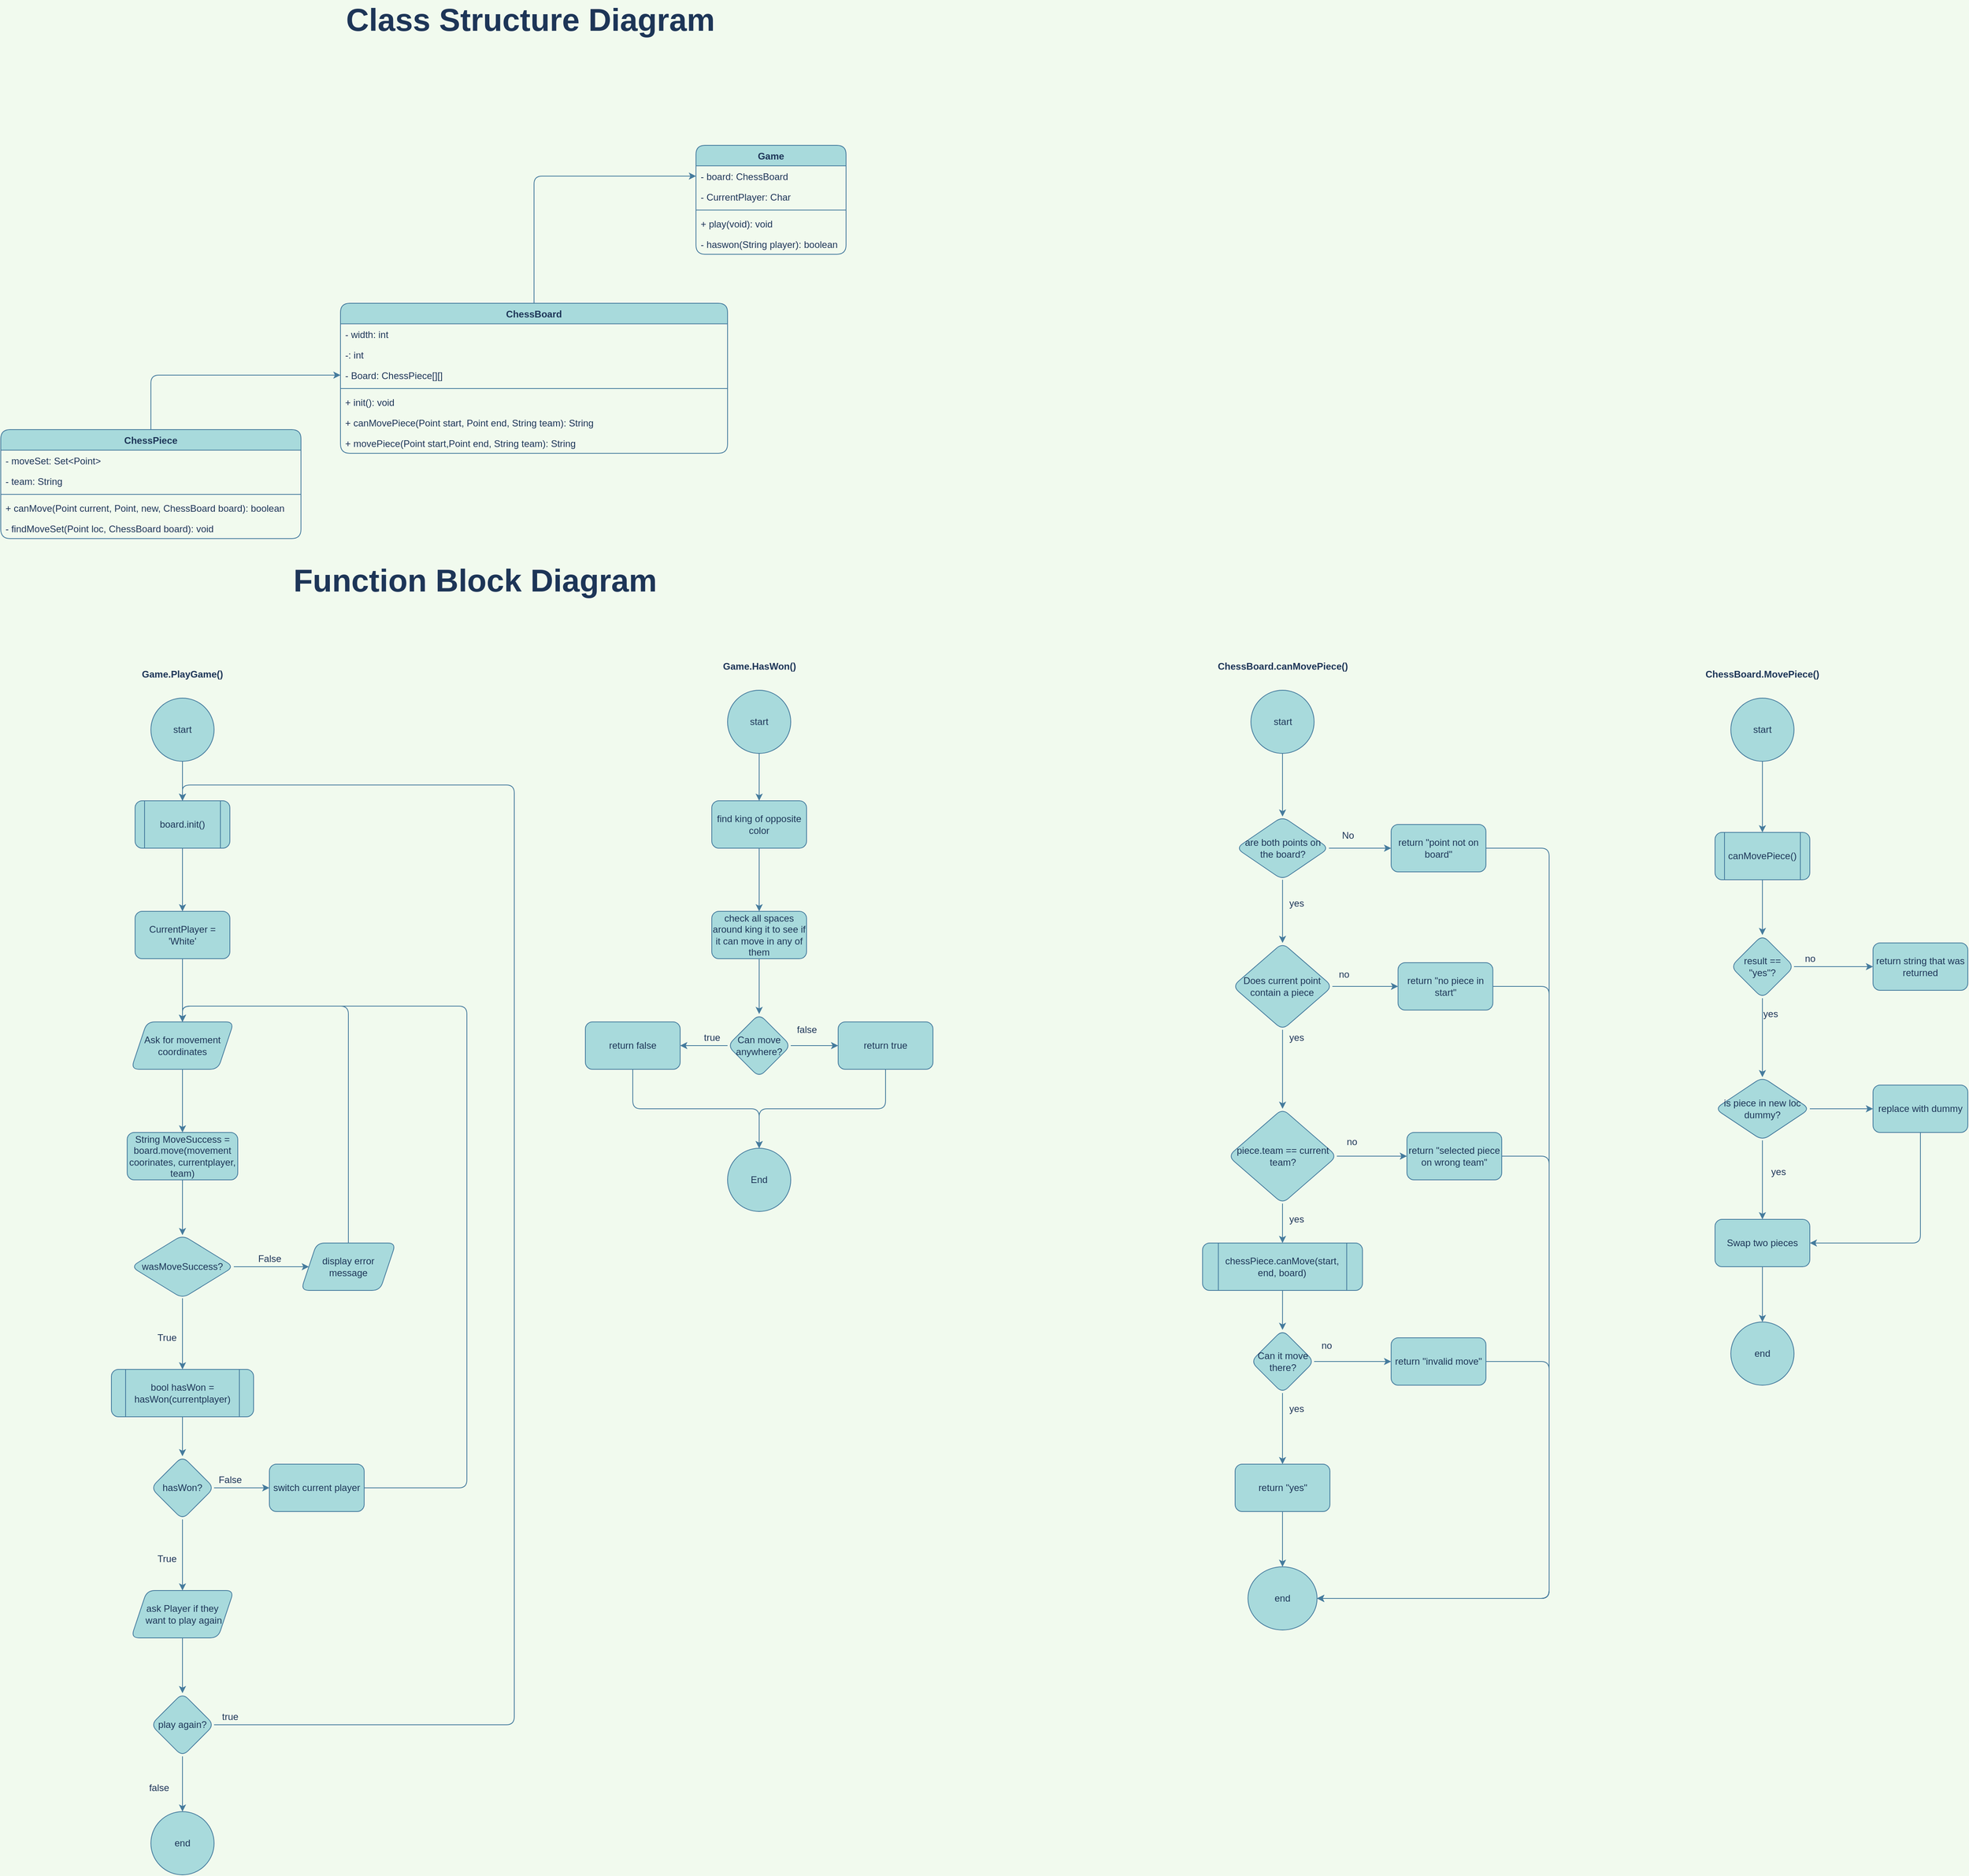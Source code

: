 <mxfile version="14.0.1" type="device"><diagram id="0yg-LDssdBnAqDYPHgwQ" name="Page-1"><mxGraphModel dx="2272" dy="1902" grid="1" gridSize="10" guides="1" tooltips="1" connect="1" arrows="1" fold="1" page="1" pageScale="1" pageWidth="850" pageHeight="1100" background="#F1FAEE" math="0" shadow="0"><root><mxCell id="0"/><mxCell id="1" parent="0"/><mxCell id="N5NyZU52pwDnCuKUWmXd-17" style="edgeStyle=orthogonalEdgeStyle;orthogonalLoop=1;jettySize=auto;html=1;exitX=0.5;exitY=0;exitDx=0;exitDy=0;entryX=0;entryY=0.5;entryDx=0;entryDy=0;strokeColor=#457B9D;fontColor=#1D3557;labelBackgroundColor=#F1FAEE;" parent="1" source="N5NyZU52pwDnCuKUWmXd-1" target="N5NyZU52pwDnCuKUWmXd-14" edge="1"><mxGeometry relative="1" as="geometry"/></mxCell><mxCell id="N5NyZU52pwDnCuKUWmXd-1" value="ChessBoard" style="swimlane;fontStyle=1;align=center;verticalAlign=top;childLayout=stackLayout;horizontal=1;startSize=26;horizontalStack=0;resizeParent=1;resizeParentMax=0;resizeLast=0;collapsible=1;marginBottom=0;fillColor=#A8DADC;strokeColor=#457B9D;fontColor=#1D3557;rounded=1;" parent="1" vertex="1"><mxGeometry x="200" y="80" width="490" height="190" as="geometry"><mxRectangle x="200" y="80" width="110" height="26" as="alternateBounds"/></mxGeometry></mxCell><mxCell id="N5NyZU52pwDnCuKUWmXd-95" value="- width: int" style="text;strokeColor=none;fillColor=none;align=left;verticalAlign=top;spacingLeft=4;spacingRight=4;overflow=hidden;rotatable=0;points=[[0,0.5],[1,0.5]];portConstraint=eastwest;fontColor=#1D3557;rounded=1;" parent="N5NyZU52pwDnCuKUWmXd-1" vertex="1"><mxGeometry y="26" width="490" height="26" as="geometry"/></mxCell><mxCell id="N5NyZU52pwDnCuKUWmXd-94" value="-: int" style="text;strokeColor=none;fillColor=none;align=left;verticalAlign=top;spacingLeft=4;spacingRight=4;overflow=hidden;rotatable=0;points=[[0,0.5],[1,0.5]];portConstraint=eastwest;fontColor=#1D3557;rounded=1;" parent="N5NyZU52pwDnCuKUWmXd-1" vertex="1"><mxGeometry y="52" width="490" height="26" as="geometry"/></mxCell><mxCell id="N5NyZU52pwDnCuKUWmXd-2" value="- Board: ChessPiece[][]" style="text;strokeColor=none;fillColor=none;align=left;verticalAlign=top;spacingLeft=4;spacingRight=4;overflow=hidden;rotatable=0;points=[[0,0.5],[1,0.5]];portConstraint=eastwest;fontColor=#1D3557;rounded=1;" parent="N5NyZU52pwDnCuKUWmXd-1" vertex="1"><mxGeometry y="78" width="490" height="26" as="geometry"/></mxCell><mxCell id="N5NyZU52pwDnCuKUWmXd-3" value="" style="line;strokeWidth=1;fillColor=none;align=left;verticalAlign=middle;spacingTop=-1;spacingLeft=3;spacingRight=3;rotatable=0;labelPosition=right;points=[];portConstraint=eastwest;strokeColor=#457B9D;fontColor=#1D3557;labelBackgroundColor=#F1FAEE;rounded=1;" parent="N5NyZU52pwDnCuKUWmXd-1" vertex="1"><mxGeometry y="104" width="490" height="8" as="geometry"/></mxCell><mxCell id="N5NyZU52pwDnCuKUWmXd-20" value="+ init(): void" style="text;strokeColor=none;fillColor=none;align=left;verticalAlign=top;spacingLeft=4;spacingRight=4;overflow=hidden;rotatable=0;points=[[0,0.5],[1,0.5]];portConstraint=eastwest;fontColor=#1D3557;rounded=1;" parent="N5NyZU52pwDnCuKUWmXd-1" vertex="1"><mxGeometry y="112" width="490" height="26" as="geometry"/></mxCell><mxCell id="Oz-8v5HCfCvrD8FFeEX--1" value="+ canMovePiece(Point start, Point end, String team): String" style="text;strokeColor=none;fillColor=none;align=left;verticalAlign=top;spacingLeft=4;spacingRight=4;overflow=hidden;rotatable=0;points=[[0,0.5],[1,0.5]];portConstraint=eastwest;fontColor=#1D3557;rounded=1;" parent="N5NyZU52pwDnCuKUWmXd-1" vertex="1"><mxGeometry y="138" width="490" height="26" as="geometry"/></mxCell><mxCell id="N5NyZU52pwDnCuKUWmXd-4" value="+ movePiece(Point start,Point end, String team): String" style="text;strokeColor=none;fillColor=none;align=left;verticalAlign=top;spacingLeft=4;spacingRight=4;overflow=hidden;rotatable=0;points=[[0,0.5],[1,0.5]];portConstraint=eastwest;fontColor=#1D3557;rounded=1;" parent="N5NyZU52pwDnCuKUWmXd-1" vertex="1"><mxGeometry y="164" width="490" height="26" as="geometry"/></mxCell><mxCell id="N5NyZU52pwDnCuKUWmXd-12" style="edgeStyle=orthogonalEdgeStyle;orthogonalLoop=1;jettySize=auto;html=1;exitX=0.5;exitY=0;exitDx=0;exitDy=0;entryX=0;entryY=0.5;entryDx=0;entryDy=0;strokeColor=#457B9D;fontColor=#1D3557;labelBackgroundColor=#F1FAEE;" parent="1" source="N5NyZU52pwDnCuKUWmXd-7" target="N5NyZU52pwDnCuKUWmXd-2" edge="1"><mxGeometry relative="1" as="geometry"/></mxCell><mxCell id="N5NyZU52pwDnCuKUWmXd-7" value="ChessPiece" style="swimlane;fontStyle=1;align=center;verticalAlign=top;childLayout=stackLayout;horizontal=1;startSize=26;horizontalStack=0;resizeParent=1;resizeParentMax=0;resizeLast=0;collapsible=1;marginBottom=0;fillColor=#A8DADC;strokeColor=#457B9D;fontColor=#1D3557;rounded=1;" parent="1" vertex="1"><mxGeometry x="-230" y="240" width="380" height="138" as="geometry"><mxRectangle x="-100" y="240" width="100" height="26" as="alternateBounds"/></mxGeometry></mxCell><mxCell id="N5NyZU52pwDnCuKUWmXd-98" value="- moveSet: Set&lt;Point&gt;" style="text;strokeColor=none;fillColor=none;align=left;verticalAlign=top;spacingLeft=4;spacingRight=4;overflow=hidden;rotatable=0;points=[[0,0.5],[1,0.5]];portConstraint=eastwest;fontColor=#1D3557;rounded=1;" parent="N5NyZU52pwDnCuKUWmXd-7" vertex="1"><mxGeometry y="26" width="380" height="26" as="geometry"/></mxCell><mxCell id="N5NyZU52pwDnCuKUWmXd-8" value="- team: String" style="text;strokeColor=none;fillColor=none;align=left;verticalAlign=top;spacingLeft=4;spacingRight=4;overflow=hidden;rotatable=0;points=[[0,0.5],[1,0.5]];portConstraint=eastwest;fontColor=#1D3557;rounded=1;" parent="N5NyZU52pwDnCuKUWmXd-7" vertex="1"><mxGeometry y="52" width="380" height="26" as="geometry"/></mxCell><mxCell id="N5NyZU52pwDnCuKUWmXd-9" value="" style="line;strokeWidth=1;fillColor=none;align=left;verticalAlign=middle;spacingTop=-1;spacingLeft=3;spacingRight=3;rotatable=0;labelPosition=right;points=[];portConstraint=eastwest;strokeColor=#457B9D;fontColor=#1D3557;labelBackgroundColor=#F1FAEE;rounded=1;" parent="N5NyZU52pwDnCuKUWmXd-7" vertex="1"><mxGeometry y="78" width="380" height="8" as="geometry"/></mxCell><mxCell id="Oz-8v5HCfCvrD8FFeEX--2" value="+ canMove(Point current, Point, new, ChessBoard board): boolean" style="text;strokeColor=none;fillColor=none;align=left;verticalAlign=top;spacingLeft=4;spacingRight=4;overflow=hidden;rotatable=0;points=[[0,0.5],[1,0.5]];portConstraint=eastwest;fontColor=#1D3557;rounded=1;" parent="N5NyZU52pwDnCuKUWmXd-7" vertex="1"><mxGeometry y="86" width="380" height="26" as="geometry"/></mxCell><mxCell id="N5NyZU52pwDnCuKUWmXd-99" value="- findMoveSet(Point loc, ChessBoard board): void" style="text;strokeColor=none;fillColor=none;align=left;verticalAlign=top;spacingLeft=4;spacingRight=4;overflow=hidden;rotatable=0;points=[[0,0.5],[1,0.5]];portConstraint=eastwest;fontColor=#1D3557;rounded=1;" parent="N5NyZU52pwDnCuKUWmXd-7" vertex="1"><mxGeometry y="112" width="380" height="26" as="geometry"/></mxCell><mxCell id="N5NyZU52pwDnCuKUWmXd-13" value="Game" style="swimlane;fontStyle=1;align=center;verticalAlign=top;childLayout=stackLayout;horizontal=1;startSize=26;horizontalStack=0;resizeParent=1;resizeParentMax=0;resizeLast=0;collapsible=1;marginBottom=0;fillColor=#A8DADC;strokeColor=#457B9D;fontColor=#1D3557;rounded=1;" parent="1" vertex="1"><mxGeometry x="650" y="-120" width="190" height="138" as="geometry"><mxRectangle x="650" y="-120" width="70" height="26" as="alternateBounds"/></mxGeometry></mxCell><mxCell id="N5NyZU52pwDnCuKUWmXd-14" value="- board: ChessBoard" style="text;strokeColor=none;fillColor=none;align=left;verticalAlign=top;spacingLeft=4;spacingRight=4;overflow=hidden;rotatable=0;points=[[0,0.5],[1,0.5]];portConstraint=eastwest;fontColor=#1D3557;rounded=1;" parent="N5NyZU52pwDnCuKUWmXd-13" vertex="1"><mxGeometry y="26" width="190" height="26" as="geometry"/></mxCell><mxCell id="N5NyZU52pwDnCuKUWmXd-18" value="- CurrentPlayer: Char" style="text;strokeColor=none;fillColor=none;align=left;verticalAlign=top;spacingLeft=4;spacingRight=4;overflow=hidden;rotatable=0;points=[[0,0.5],[1,0.5]];portConstraint=eastwest;fontColor=#1D3557;rounded=1;" parent="N5NyZU52pwDnCuKUWmXd-13" vertex="1"><mxGeometry y="52" width="190" height="26" as="geometry"/></mxCell><mxCell id="N5NyZU52pwDnCuKUWmXd-15" value="" style="line;strokeWidth=1;fillColor=none;align=left;verticalAlign=middle;spacingTop=-1;spacingLeft=3;spacingRight=3;rotatable=0;labelPosition=right;points=[];portConstraint=eastwest;strokeColor=#457B9D;fontColor=#1D3557;labelBackgroundColor=#F1FAEE;rounded=1;" parent="N5NyZU52pwDnCuKUWmXd-13" vertex="1"><mxGeometry y="78" width="190" height="8" as="geometry"/></mxCell><mxCell id="N5NyZU52pwDnCuKUWmXd-16" value="+ play(void): void" style="text;strokeColor=none;fillColor=none;align=left;verticalAlign=top;spacingLeft=4;spacingRight=4;overflow=hidden;rotatable=0;points=[[0,0.5],[1,0.5]];portConstraint=eastwest;fontColor=#1D3557;rounded=1;" parent="N5NyZU52pwDnCuKUWmXd-13" vertex="1"><mxGeometry y="86" width="190" height="26" as="geometry"/></mxCell><mxCell id="N5NyZU52pwDnCuKUWmXd-19" value="- haswon(String player): boolean " style="text;strokeColor=none;fillColor=none;align=left;verticalAlign=top;spacingLeft=4;spacingRight=4;overflow=hidden;rotatable=0;points=[[0,0.5],[1,0.5]];portConstraint=eastwest;fontColor=#1D3557;rounded=1;" parent="N5NyZU52pwDnCuKUWmXd-13" vertex="1"><mxGeometry y="112" width="190" height="26" as="geometry"/></mxCell><mxCell id="N5NyZU52pwDnCuKUWmXd-21" value="&lt;b&gt;&lt;font style=&quot;font-size: 40px&quot;&gt;Class Structure Diagram&lt;/font&gt;&lt;/b&gt;" style="text;html=1;align=center;verticalAlign=middle;resizable=0;points=[];autosize=1;fontColor=#1D3557;rounded=1;" parent="1" vertex="1"><mxGeometry x="200" y="-295" width="480" height="30" as="geometry"/></mxCell><mxCell id="N5NyZU52pwDnCuKUWmXd-22" value="&lt;font style=&quot;font-size: 40px&quot;&gt;&lt;b&gt;Function Block Diagram&lt;/b&gt;&lt;/font&gt;" style="text;html=1;align=center;verticalAlign=middle;resizable=0;points=[];autosize=1;fontColor=#1D3557;rounded=1;" parent="1" vertex="1"><mxGeometry x="130" y="415" width="480" height="30" as="geometry"/></mxCell><mxCell id="N5NyZU52pwDnCuKUWmXd-23" value="&lt;b&gt;Game.PlayGame()&lt;/b&gt;" style="text;html=1;strokeColor=none;fillColor=none;align=center;verticalAlign=middle;whiteSpace=wrap;fontColor=#1D3557;rounded=1;" parent="1" vertex="1"><mxGeometry x="-35" y="540" width="70" height="20" as="geometry"/></mxCell><mxCell id="N5NyZU52pwDnCuKUWmXd-27" value="" style="edgeStyle=orthogonalEdgeStyle;orthogonalLoop=1;jettySize=auto;html=1;strokeColor=#457B9D;fillColor=#A8DADC;fontColor=#1D3557;labelBackgroundColor=#F1FAEE;" parent="1" source="N5NyZU52pwDnCuKUWmXd-24" target="N5NyZU52pwDnCuKUWmXd-26" edge="1"><mxGeometry relative="1" as="geometry"/></mxCell><mxCell id="N5NyZU52pwDnCuKUWmXd-24" value="start" style="ellipse;whiteSpace=wrap;html=1;aspect=fixed;fillColor=#A8DADC;strokeColor=#457B9D;fontColor=#1D3557;rounded=1;" parent="1" vertex="1"><mxGeometry x="-40" y="580" width="80" height="80" as="geometry"/></mxCell><mxCell id="N5NyZU52pwDnCuKUWmXd-29" value="" style="edgeStyle=orthogonalEdgeStyle;orthogonalLoop=1;jettySize=auto;html=1;strokeColor=#457B9D;fillColor=#A8DADC;fontColor=#1D3557;labelBackgroundColor=#F1FAEE;" parent="1" source="N5NyZU52pwDnCuKUWmXd-26" target="N5NyZU52pwDnCuKUWmXd-28" edge="1"><mxGeometry relative="1" as="geometry"/></mxCell><mxCell id="N5NyZU52pwDnCuKUWmXd-26" value="board.init()" style="shape=process;whiteSpace=wrap;html=1;backgroundOutline=1;strokeColor=#457B9D;fillColor=#A8DADC;fontColor=#1D3557;rounded=1;" parent="1" vertex="1"><mxGeometry x="-60" y="710" width="120" height="60" as="geometry"/></mxCell><mxCell id="N5NyZU52pwDnCuKUWmXd-32" value="" style="edgeStyle=orthogonalEdgeStyle;orthogonalLoop=1;jettySize=auto;html=1;strokeColor=#457B9D;fillColor=#A8DADC;fontColor=#1D3557;labelBackgroundColor=#F1FAEE;" parent="1" source="N5NyZU52pwDnCuKUWmXd-28" target="N5NyZU52pwDnCuKUWmXd-31" edge="1"><mxGeometry relative="1" as="geometry"/></mxCell><mxCell id="N5NyZU52pwDnCuKUWmXd-28" value="CurrentPlayer = 'White'" style="whiteSpace=wrap;html=1;fontColor=#1D3557;strokeColor=#457B9D;fillColor=#A8DADC;rounded=1;" parent="1" vertex="1"><mxGeometry x="-60" y="850" width="120" height="60" as="geometry"/></mxCell><mxCell id="N5NyZU52pwDnCuKUWmXd-38" value="" style="edgeStyle=orthogonalEdgeStyle;orthogonalLoop=1;jettySize=auto;html=1;strokeColor=#457B9D;fillColor=#A8DADC;fontColor=#1D3557;labelBackgroundColor=#F1FAEE;" parent="1" source="N5NyZU52pwDnCuKUWmXd-31" target="N5NyZU52pwDnCuKUWmXd-37" edge="1"><mxGeometry relative="1" as="geometry"/></mxCell><mxCell id="N5NyZU52pwDnCuKUWmXd-31" value="Ask for movement coordinates" style="shape=parallelogram;perimeter=parallelogramPerimeter;whiteSpace=wrap;html=1;fixedSize=1;fontColor=#1D3557;strokeColor=#457B9D;fillColor=#A8DADC;rounded=1;" parent="1" vertex="1"><mxGeometry x="-65" y="990" width="130" height="60" as="geometry"/></mxCell><mxCell id="N5NyZU52pwDnCuKUWmXd-40" value="" style="edgeStyle=orthogonalEdgeStyle;orthogonalLoop=1;jettySize=auto;html=1;strokeColor=#457B9D;fillColor=#A8DADC;fontColor=#1D3557;labelBackgroundColor=#F1FAEE;" parent="1" source="N5NyZU52pwDnCuKUWmXd-37" target="N5NyZU52pwDnCuKUWmXd-39" edge="1"><mxGeometry relative="1" as="geometry"/></mxCell><mxCell id="N5NyZU52pwDnCuKUWmXd-37" value="String MoveSuccess = board.move(movement coorinates, currentplayer, team)" style="whiteSpace=wrap;html=1;fontColor=#1D3557;strokeColor=#457B9D;fillColor=#A8DADC;rounded=1;" parent="1" vertex="1"><mxGeometry x="-70" y="1130" width="140" height="60" as="geometry"/></mxCell><mxCell id="N5NyZU52pwDnCuKUWmXd-48" value="" style="edgeStyle=orthogonalEdgeStyle;orthogonalLoop=1;jettySize=auto;html=1;strokeColor=#457B9D;fillColor=#A8DADC;fontColor=#1D3557;labelBackgroundColor=#F1FAEE;" parent="1" source="N5NyZU52pwDnCuKUWmXd-39" target="N5NyZU52pwDnCuKUWmXd-47" edge="1"><mxGeometry relative="1" as="geometry"/></mxCell><mxCell id="N5NyZU52pwDnCuKUWmXd-55" value="" style="edgeStyle=orthogonalEdgeStyle;orthogonalLoop=1;jettySize=auto;html=1;strokeColor=#457B9D;fillColor=#A8DADC;fontColor=#1D3557;labelBackgroundColor=#F1FAEE;" parent="1" source="N5NyZU52pwDnCuKUWmXd-39" target="N5NyZU52pwDnCuKUWmXd-54" edge="1"><mxGeometry relative="1" as="geometry"/></mxCell><mxCell id="N5NyZU52pwDnCuKUWmXd-39" value="wasMoveSuccess?" style="rhombus;whiteSpace=wrap;html=1;fontColor=#1D3557;strokeColor=#457B9D;fillColor=#A8DADC;rounded=1;" parent="1" vertex="1"><mxGeometry x="-65" y="1260" width="130" height="80" as="geometry"/></mxCell><mxCell id="N5NyZU52pwDnCuKUWmXd-44" value="True" style="text;html=1;align=center;verticalAlign=middle;resizable=0;points=[];autosize=1;fontColor=#1D3557;rounded=1;" parent="1" vertex="1"><mxGeometry x="-40" y="1380" width="40" height="20" as="geometry"/></mxCell><mxCell id="N5NyZU52pwDnCuKUWmXd-50" value="" style="edgeStyle=orthogonalEdgeStyle;orthogonalLoop=1;jettySize=auto;html=1;strokeColor=#457B9D;fillColor=#A8DADC;fontColor=#1D3557;labelBackgroundColor=#F1FAEE;" parent="1" source="N5NyZU52pwDnCuKUWmXd-47" target="N5NyZU52pwDnCuKUWmXd-49" edge="1"><mxGeometry relative="1" as="geometry"/></mxCell><mxCell id="N5NyZU52pwDnCuKUWmXd-47" value="bool hasWon = hasWon(currentplayer)" style="shape=process;whiteSpace=wrap;html=1;backgroundOutline=1;fontColor=#1D3557;strokeColor=#457B9D;fillColor=#A8DADC;rounded=1;" parent="1" vertex="1"><mxGeometry x="-90" y="1430" width="180" height="60" as="geometry"/></mxCell><mxCell id="N5NyZU52pwDnCuKUWmXd-59" value="" style="edgeStyle=orthogonalEdgeStyle;orthogonalLoop=1;jettySize=auto;html=1;strokeColor=#457B9D;fillColor=#A8DADC;fontColor=#1D3557;labelBackgroundColor=#F1FAEE;" parent="1" source="N5NyZU52pwDnCuKUWmXd-49" target="N5NyZU52pwDnCuKUWmXd-58" edge="1"><mxGeometry relative="1" as="geometry"/></mxCell><mxCell id="N5NyZU52pwDnCuKUWmXd-66" value="" style="edgeStyle=orthogonalEdgeStyle;orthogonalLoop=1;jettySize=auto;html=1;strokeColor=#457B9D;fillColor=#A8DADC;fontColor=#1D3557;labelBackgroundColor=#F1FAEE;" parent="1" source="N5NyZU52pwDnCuKUWmXd-49" target="N5NyZU52pwDnCuKUWmXd-65" edge="1"><mxGeometry relative="1" as="geometry"/></mxCell><mxCell id="N5NyZU52pwDnCuKUWmXd-49" value="hasWon?" style="rhombus;whiteSpace=wrap;html=1;fontColor=#1D3557;strokeColor=#457B9D;fillColor=#A8DADC;rounded=1;" parent="1" vertex="1"><mxGeometry x="-40" y="1540" width="80" height="80" as="geometry"/></mxCell><mxCell id="N5NyZU52pwDnCuKUWmXd-53" value="False" style="text;html=1;align=center;verticalAlign=middle;resizable=0;points=[];autosize=1;fontColor=#1D3557;rounded=1;" parent="1" vertex="1"><mxGeometry x="90" y="1280" width="40" height="20" as="geometry"/></mxCell><mxCell id="N5NyZU52pwDnCuKUWmXd-57" style="edgeStyle=orthogonalEdgeStyle;orthogonalLoop=1;jettySize=auto;html=1;exitX=0.5;exitY=0;exitDx=0;exitDy=0;entryX=0.5;entryY=0;entryDx=0;entryDy=0;strokeColor=#457B9D;fillColor=#A8DADC;fontColor=#1D3557;labelBackgroundColor=#F1FAEE;" parent="1" source="N5NyZU52pwDnCuKUWmXd-54" target="N5NyZU52pwDnCuKUWmXd-31" edge="1"><mxGeometry relative="1" as="geometry"/></mxCell><mxCell id="N5NyZU52pwDnCuKUWmXd-54" value="display error message" style="shape=parallelogram;perimeter=parallelogramPerimeter;whiteSpace=wrap;html=1;fixedSize=1;fontColor=#1D3557;strokeColor=#457B9D;fillColor=#A8DADC;rounded=1;" parent="1" vertex="1"><mxGeometry x="150" y="1270" width="120" height="60" as="geometry"/></mxCell><mxCell id="N5NyZU52pwDnCuKUWmXd-61" style="edgeStyle=orthogonalEdgeStyle;orthogonalLoop=1;jettySize=auto;html=1;exitX=1;exitY=0.5;exitDx=0;exitDy=0;entryX=0.5;entryY=0;entryDx=0;entryDy=0;strokeColor=#457B9D;fillColor=#A8DADC;fontColor=#1D3557;labelBackgroundColor=#F1FAEE;" parent="1" source="N5NyZU52pwDnCuKUWmXd-58" target="N5NyZU52pwDnCuKUWmXd-31" edge="1"><mxGeometry relative="1" as="geometry"><Array as="points"><mxPoint x="360" y="1580"/><mxPoint x="360" y="970"/><mxPoint y="970"/></Array></mxGeometry></mxCell><mxCell id="N5NyZU52pwDnCuKUWmXd-58" value="switch current player" style="whiteSpace=wrap;html=1;fontColor=#1D3557;strokeColor=#457B9D;fillColor=#A8DADC;rounded=1;" parent="1" vertex="1"><mxGeometry x="110" y="1550" width="120" height="60" as="geometry"/></mxCell><mxCell id="N5NyZU52pwDnCuKUWmXd-60" value="False" style="text;html=1;align=center;verticalAlign=middle;resizable=0;points=[];autosize=1;fontColor=#1D3557;rounded=1;" parent="1" vertex="1"><mxGeometry x="40" y="1560" width="40" height="20" as="geometry"/></mxCell><mxCell id="N5NyZU52pwDnCuKUWmXd-64" value="True" style="text;html=1;align=center;verticalAlign=middle;resizable=0;points=[];autosize=1;fontColor=#1D3557;rounded=1;" parent="1" vertex="1"><mxGeometry x="-40" y="1660" width="40" height="20" as="geometry"/></mxCell><mxCell id="N5NyZU52pwDnCuKUWmXd-68" value="" style="edgeStyle=orthogonalEdgeStyle;orthogonalLoop=1;jettySize=auto;html=1;strokeColor=#457B9D;fillColor=#A8DADC;fontColor=#1D3557;labelBackgroundColor=#F1FAEE;" parent="1" source="N5NyZU52pwDnCuKUWmXd-65" target="N5NyZU52pwDnCuKUWmXd-67" edge="1"><mxGeometry relative="1" as="geometry"/></mxCell><mxCell id="N5NyZU52pwDnCuKUWmXd-65" value="ask Player if they&lt;br&gt;&amp;nbsp;want to play again" style="shape=parallelogram;perimeter=parallelogramPerimeter;whiteSpace=wrap;html=1;fixedSize=1;fontColor=#1D3557;strokeColor=#457B9D;fillColor=#A8DADC;rounded=1;" parent="1" vertex="1"><mxGeometry x="-65" y="1710" width="130" height="60" as="geometry"/></mxCell><mxCell id="N5NyZU52pwDnCuKUWmXd-70" style="edgeStyle=orthogonalEdgeStyle;orthogonalLoop=1;jettySize=auto;html=1;entryX=0.5;entryY=0;entryDx=0;entryDy=0;strokeColor=#457B9D;fillColor=#A8DADC;fontColor=#1D3557;labelBackgroundColor=#F1FAEE;" parent="1" source="N5NyZU52pwDnCuKUWmXd-67" target="N5NyZU52pwDnCuKUWmXd-26" edge="1"><mxGeometry relative="1" as="geometry"><Array as="points"><mxPoint x="420" y="1880"/><mxPoint x="420" y="690"/><mxPoint y="690"/></Array></mxGeometry></mxCell><mxCell id="N5NyZU52pwDnCuKUWmXd-73" value="" style="edgeStyle=orthogonalEdgeStyle;orthogonalLoop=1;jettySize=auto;html=1;strokeColor=#457B9D;fillColor=#A8DADC;fontColor=#1D3557;labelBackgroundColor=#F1FAEE;" parent="1" source="N5NyZU52pwDnCuKUWmXd-67" target="N5NyZU52pwDnCuKUWmXd-72" edge="1"><mxGeometry relative="1" as="geometry"/></mxCell><mxCell id="N5NyZU52pwDnCuKUWmXd-67" value="play again?" style="rhombus;whiteSpace=wrap;html=1;fontColor=#1D3557;strokeColor=#457B9D;fillColor=#A8DADC;rounded=1;" parent="1" vertex="1"><mxGeometry x="-40" y="1840" width="80" height="80" as="geometry"/></mxCell><mxCell id="N5NyZU52pwDnCuKUWmXd-71" value="true" style="text;html=1;align=center;verticalAlign=middle;resizable=0;points=[];autosize=1;fontColor=#1D3557;rounded=1;" parent="1" vertex="1"><mxGeometry x="40" y="1860" width="40" height="20" as="geometry"/></mxCell><mxCell id="N5NyZU52pwDnCuKUWmXd-72" value="end" style="ellipse;whiteSpace=wrap;html=1;aspect=fixed;strokeColor=#457B9D;fillColor=#A8DADC;fontColor=#1D3557;rounded=1;" parent="1" vertex="1"><mxGeometry x="-40" y="1990" width="80" height="80" as="geometry"/></mxCell><mxCell id="N5NyZU52pwDnCuKUWmXd-74" value="false" style="text;html=1;align=center;verticalAlign=middle;resizable=0;points=[];autosize=1;fontColor=#1D3557;rounded=1;" parent="1" vertex="1"><mxGeometry x="-50" y="1950" width="40" height="20" as="geometry"/></mxCell><mxCell id="N5NyZU52pwDnCuKUWmXd-75" value="&lt;b&gt;Game.HasWon()&lt;br&gt;&lt;/b&gt;" style="text;html=1;strokeColor=none;fillColor=none;align=center;verticalAlign=middle;whiteSpace=wrap;fontColor=#1D3557;rounded=1;" parent="1" vertex="1"><mxGeometry x="687.5" y="530" width="85" height="20" as="geometry"/></mxCell><mxCell id="N5NyZU52pwDnCuKUWmXd-78" value="" style="edgeStyle=orthogonalEdgeStyle;orthogonalLoop=1;jettySize=auto;html=1;strokeColor=#457B9D;fillColor=#A8DADC;fontColor=#1D3557;labelBackgroundColor=#F1FAEE;" parent="1" source="N5NyZU52pwDnCuKUWmXd-76" target="N5NyZU52pwDnCuKUWmXd-77" edge="1"><mxGeometry relative="1" as="geometry"/></mxCell><mxCell id="N5NyZU52pwDnCuKUWmXd-76" value="start" style="ellipse;whiteSpace=wrap;html=1;aspect=fixed;fillColor=#A8DADC;strokeColor=#457B9D;fontColor=#1D3557;rounded=1;" parent="1" vertex="1"><mxGeometry x="690" y="570" width="80" height="80" as="geometry"/></mxCell><mxCell id="N5NyZU52pwDnCuKUWmXd-80" value="" style="edgeStyle=orthogonalEdgeStyle;orthogonalLoop=1;jettySize=auto;html=1;strokeColor=#457B9D;fillColor=#A8DADC;fontColor=#1D3557;labelBackgroundColor=#F1FAEE;" parent="1" source="N5NyZU52pwDnCuKUWmXd-77" target="N5NyZU52pwDnCuKUWmXd-79" edge="1"><mxGeometry relative="1" as="geometry"/></mxCell><mxCell id="N5NyZU52pwDnCuKUWmXd-77" value="find king of opposite color" style="whiteSpace=wrap;html=1;fontColor=#1D3557;strokeColor=#457B9D;fillColor=#A8DADC;rounded=1;" parent="1" vertex="1"><mxGeometry x="670" y="710" width="120" height="60" as="geometry"/></mxCell><mxCell id="N5NyZU52pwDnCuKUWmXd-84" value="" style="edgeStyle=orthogonalEdgeStyle;orthogonalLoop=1;jettySize=auto;html=1;strokeColor=#457B9D;fillColor=#A8DADC;fontColor=#1D3557;labelBackgroundColor=#F1FAEE;" parent="1" source="N5NyZU52pwDnCuKUWmXd-79" target="N5NyZU52pwDnCuKUWmXd-83" edge="1"><mxGeometry relative="1" as="geometry"/></mxCell><mxCell id="N5NyZU52pwDnCuKUWmXd-79" value="check all spaces around king it to see if it can move in any of them" style="whiteSpace=wrap;html=1;fontColor=#1D3557;strokeColor=#457B9D;fillColor=#A8DADC;rounded=1;" parent="1" vertex="1"><mxGeometry x="670" y="850" width="120" height="60" as="geometry"/></mxCell><mxCell id="N5NyZU52pwDnCuKUWmXd-86" value="" style="edgeStyle=orthogonalEdgeStyle;orthogonalLoop=1;jettySize=auto;html=1;strokeColor=#457B9D;fillColor=#A8DADC;fontColor=#1D3557;labelBackgroundColor=#F1FAEE;" parent="1" source="N5NyZU52pwDnCuKUWmXd-83" target="N5NyZU52pwDnCuKUWmXd-85" edge="1"><mxGeometry relative="1" as="geometry"/></mxCell><mxCell id="N5NyZU52pwDnCuKUWmXd-88" value="" style="edgeStyle=orthogonalEdgeStyle;orthogonalLoop=1;jettySize=auto;html=1;strokeColor=#457B9D;fillColor=#A8DADC;fontColor=#1D3557;labelBackgroundColor=#F1FAEE;" parent="1" source="N5NyZU52pwDnCuKUWmXd-83" target="N5NyZU52pwDnCuKUWmXd-87" edge="1"><mxGeometry relative="1" as="geometry"/></mxCell><mxCell id="N5NyZU52pwDnCuKUWmXd-83" value="Can move anywhere?" style="rhombus;whiteSpace=wrap;html=1;fontColor=#1D3557;strokeColor=#457B9D;fillColor=#A8DADC;rounded=1;" parent="1" vertex="1"><mxGeometry x="690" y="980" width="80" height="80" as="geometry"/></mxCell><mxCell id="Oz-8v5HCfCvrD8FFeEX--8" style="edgeStyle=orthogonalEdgeStyle;curved=0;sketch=0;orthogonalLoop=1;jettySize=auto;html=1;entryX=0.5;entryY=0;entryDx=0;entryDy=0;strokeColor=#457B9D;fillColor=#A8DADC;fontColor=#1D3557;labelBackgroundColor=#F1FAEE;" parent="1" source="N5NyZU52pwDnCuKUWmXd-85" target="Oz-8v5HCfCvrD8FFeEX--7" edge="1"><mxGeometry relative="1" as="geometry"><Array as="points"><mxPoint x="570" y="1100"/><mxPoint x="730" y="1100"/></Array></mxGeometry></mxCell><mxCell id="N5NyZU52pwDnCuKUWmXd-85" value="return false" style="whiteSpace=wrap;html=1;fontColor=#1D3557;strokeColor=#457B9D;fillColor=#A8DADC;rounded=1;" parent="1" vertex="1"><mxGeometry x="510" y="990" width="120" height="60" as="geometry"/></mxCell><mxCell id="Oz-8v5HCfCvrD8FFeEX--9" style="edgeStyle=orthogonalEdgeStyle;curved=0;sketch=0;orthogonalLoop=1;jettySize=auto;html=1;entryX=0.5;entryY=0;entryDx=0;entryDy=0;strokeColor=#457B9D;fillColor=#A8DADC;fontColor=#1D3557;labelBackgroundColor=#F1FAEE;" parent="1" source="N5NyZU52pwDnCuKUWmXd-87" target="Oz-8v5HCfCvrD8FFeEX--7" edge="1"><mxGeometry relative="1" as="geometry"><Array as="points"><mxPoint x="890" y="1100"/><mxPoint x="730" y="1100"/></Array></mxGeometry></mxCell><mxCell id="N5NyZU52pwDnCuKUWmXd-87" value="return true" style="whiteSpace=wrap;html=1;fontColor=#1D3557;strokeColor=#457B9D;fillColor=#A8DADC;rounded=1;" parent="1" vertex="1"><mxGeometry x="830" y="990" width="120" height="60" as="geometry"/></mxCell><mxCell id="N5NyZU52pwDnCuKUWmXd-89" value="true" style="text;html=1;align=center;verticalAlign=middle;resizable=0;points=[];autosize=1;fontColor=#1D3557;rounded=1;" parent="1" vertex="1"><mxGeometry x="650" y="1000" width="40" height="20" as="geometry"/></mxCell><mxCell id="N5NyZU52pwDnCuKUWmXd-90" value="false" style="text;html=1;align=center;verticalAlign=middle;resizable=0;points=[];autosize=1;fontColor=#1D3557;rounded=1;" parent="1" vertex="1"><mxGeometry x="770" y="990" width="40" height="20" as="geometry"/></mxCell><mxCell id="N5NyZU52pwDnCuKUWmXd-91" value="&lt;b&gt;ChessBoard.canMovePiece()&lt;br&gt;&lt;/b&gt;" style="text;html=1;strokeColor=none;fillColor=none;align=center;verticalAlign=middle;whiteSpace=wrap;fontColor=#1D3557;rounded=1;" parent="1" vertex="1"><mxGeometry x="1312.5" y="530" width="160" height="20" as="geometry"/></mxCell><mxCell id="N5NyZU52pwDnCuKUWmXd-101" value="" style="edgeStyle=orthogonalEdgeStyle;orthogonalLoop=1;jettySize=auto;html=1;strokeColor=#457B9D;fillColor=#A8DADC;fontColor=#1D3557;labelBackgroundColor=#F1FAEE;" parent="1" source="N5NyZU52pwDnCuKUWmXd-92" target="N5NyZU52pwDnCuKUWmXd-100" edge="1"><mxGeometry relative="1" as="geometry"/></mxCell><mxCell id="N5NyZU52pwDnCuKUWmXd-92" value="start" style="ellipse;whiteSpace=wrap;html=1;aspect=fixed;fillColor=#A8DADC;strokeColor=#457B9D;fontColor=#1D3557;rounded=1;" parent="1" vertex="1"><mxGeometry x="1352.5" y="570" width="80" height="80" as="geometry"/></mxCell><mxCell id="N5NyZU52pwDnCuKUWmXd-111" value="" style="edgeStyle=orthogonalEdgeStyle;orthogonalLoop=1;jettySize=auto;html=1;strokeColor=#457B9D;fillColor=#A8DADC;fontColor=#1D3557;labelBackgroundColor=#F1FAEE;" parent="1" source="N5NyZU52pwDnCuKUWmXd-100" target="N5NyZU52pwDnCuKUWmXd-110" edge="1"><mxGeometry relative="1" as="geometry"/></mxCell><mxCell id="NnKz8ceatMK8rMvnJaWn-37" value="" style="edgeStyle=orthogonalEdgeStyle;curved=0;rounded=1;sketch=0;orthogonalLoop=1;jettySize=auto;html=1;strokeColor=#457B9D;fillColor=#A8DADC;fontColor=#1D3557;" edge="1" parent="1" source="N5NyZU52pwDnCuKUWmXd-100" target="NnKz8ceatMK8rMvnJaWn-36"><mxGeometry relative="1" as="geometry"/></mxCell><mxCell id="N5NyZU52pwDnCuKUWmXd-100" value="are both points on the board?" style="rhombus;whiteSpace=wrap;html=1;fontColor=#1D3557;strokeColor=#457B9D;fillColor=#A8DADC;rounded=1;" parent="1" vertex="1"><mxGeometry x="1333.75" y="730" width="117.5" height="80" as="geometry"/></mxCell><mxCell id="N5NyZU52pwDnCuKUWmXd-106" value="No" style="text;html=1;align=center;verticalAlign=middle;resizable=0;points=[];autosize=1;fontColor=#1D3557;rounded=1;" parent="1" vertex="1"><mxGeometry x="1460" y="744" width="30" height="20" as="geometry"/></mxCell><mxCell id="NnKz8ceatMK8rMvnJaWn-26" value="" style="edgeStyle=orthogonalEdgeStyle;curved=0;rounded=1;sketch=0;orthogonalLoop=1;jettySize=auto;html=1;strokeColor=#457B9D;fillColor=#A8DADC;fontColor=#1D3557;" edge="1" parent="1" source="N5NyZU52pwDnCuKUWmXd-110" target="NnKz8ceatMK8rMvnJaWn-25"><mxGeometry relative="1" as="geometry"/></mxCell><mxCell id="NnKz8ceatMK8rMvnJaWn-39" value="" style="edgeStyle=orthogonalEdgeStyle;curved=0;rounded=1;sketch=0;orthogonalLoop=1;jettySize=auto;html=1;strokeColor=#457B9D;fillColor=#A8DADC;fontColor=#1D3557;" edge="1" parent="1" source="N5NyZU52pwDnCuKUWmXd-110" target="NnKz8ceatMK8rMvnJaWn-38"><mxGeometry relative="1" as="geometry"/></mxCell><mxCell id="N5NyZU52pwDnCuKUWmXd-110" value="Does current point contain a piece" style="rhombus;whiteSpace=wrap;html=1;fontColor=#1D3557;strokeColor=#457B9D;fillColor=#A8DADC;rounded=1;" parent="1" vertex="1"><mxGeometry x="1329.38" y="890" width="126.25" height="110" as="geometry"/></mxCell><mxCell id="Oz-8v5HCfCvrD8FFeEX--7" value="End" style="ellipse;whiteSpace=wrap;html=1;aspect=fixed;sketch=0;strokeColor=#457B9D;fillColor=#A8DADC;fontColor=#1D3557;rounded=1;" parent="1" vertex="1"><mxGeometry x="690" y="1150" width="80" height="80" as="geometry"/></mxCell><mxCell id="NnKz8ceatMK8rMvnJaWn-11" value="no" style="text;html=1;align=center;verticalAlign=middle;resizable=0;points=[];autosize=1;fontColor=#1D3557;rounded=1;" vertex="1" parent="1"><mxGeometry x="1455" y="920" width="30" height="20" as="geometry"/></mxCell><mxCell id="NnKz8ceatMK8rMvnJaWn-12" value="yes" style="text;html=1;align=center;verticalAlign=middle;resizable=0;points=[];autosize=1;fontColor=#1D3557;rounded=1;" vertex="1" parent="1"><mxGeometry x="1395" y="830" width="30" height="20" as="geometry"/></mxCell><mxCell id="NnKz8ceatMK8rMvnJaWn-13" value="yes" style="text;html=1;align=center;verticalAlign=middle;resizable=0;points=[];autosize=1;fontColor=#1D3557;rounded=1;" vertex="1" parent="1"><mxGeometry x="1395" y="1000" width="30" height="20" as="geometry"/></mxCell><mxCell id="NnKz8ceatMK8rMvnJaWn-24" value="" style="edgeStyle=orthogonalEdgeStyle;curved=0;rounded=1;sketch=0;orthogonalLoop=1;jettySize=auto;html=1;strokeColor=#457B9D;fillColor=#A8DADC;fontColor=#1D3557;" edge="1" parent="1" source="NnKz8ceatMK8rMvnJaWn-19" target="NnKz8ceatMK8rMvnJaWn-23"><mxGeometry relative="1" as="geometry"/></mxCell><mxCell id="NnKz8ceatMK8rMvnJaWn-19" value="chessPiece.canMove(start, end, board)" style="shape=process;whiteSpace=wrap;html=1;backgroundOutline=1;sketch=0;strokeColor=#457B9D;fillColor=#A8DADC;fontColor=#1D3557;rounded=1;" vertex="1" parent="1"><mxGeometry x="1291.27" y="1270" width="202.49" height="60" as="geometry"/></mxCell><mxCell id="NnKz8ceatMK8rMvnJaWn-32" value="" style="edgeStyle=orthogonalEdgeStyle;curved=0;rounded=1;sketch=0;orthogonalLoop=1;jettySize=auto;html=1;strokeColor=#457B9D;fillColor=#A8DADC;fontColor=#1D3557;" edge="1" parent="1" source="NnKz8ceatMK8rMvnJaWn-23" target="NnKz8ceatMK8rMvnJaWn-31"><mxGeometry relative="1" as="geometry"/></mxCell><mxCell id="NnKz8ceatMK8rMvnJaWn-44" value="" style="edgeStyle=orthogonalEdgeStyle;curved=0;rounded=1;sketch=0;orthogonalLoop=1;jettySize=auto;html=1;strokeColor=#457B9D;fillColor=#A8DADC;fontColor=#1D3557;" edge="1" parent="1" source="NnKz8ceatMK8rMvnJaWn-23" target="NnKz8ceatMK8rMvnJaWn-43"><mxGeometry relative="1" as="geometry"/></mxCell><mxCell id="NnKz8ceatMK8rMvnJaWn-23" value="Can it move there?" style="rhombus;whiteSpace=wrap;html=1;rounded=1;fontColor=#1D3557;strokeColor=#457B9D;fillColor=#A8DADC;sketch=0;" vertex="1" parent="1"><mxGeometry x="1352.51" y="1380" width="80" height="80" as="geometry"/></mxCell><mxCell id="NnKz8ceatMK8rMvnJaWn-28" value="" style="edgeStyle=orthogonalEdgeStyle;curved=0;rounded=1;sketch=0;orthogonalLoop=1;jettySize=auto;html=1;strokeColor=#457B9D;fillColor=#A8DADC;fontColor=#1D3557;" edge="1" parent="1" source="NnKz8ceatMK8rMvnJaWn-25" target="NnKz8ceatMK8rMvnJaWn-19"><mxGeometry relative="1" as="geometry"/></mxCell><mxCell id="NnKz8ceatMK8rMvnJaWn-41" value="" style="edgeStyle=orthogonalEdgeStyle;curved=0;rounded=1;sketch=0;orthogonalLoop=1;jettySize=auto;html=1;strokeColor=#457B9D;fillColor=#A8DADC;fontColor=#1D3557;" edge="1" parent="1" source="NnKz8ceatMK8rMvnJaWn-25" target="NnKz8ceatMK8rMvnJaWn-40"><mxGeometry relative="1" as="geometry"/></mxCell><mxCell id="NnKz8ceatMK8rMvnJaWn-25" value="piece.team == current team?" style="rhombus;whiteSpace=wrap;html=1;rounded=1;fontColor=#1D3557;strokeColor=#457B9D;fillColor=#A8DADC;" vertex="1" parent="1"><mxGeometry x="1323.76" y="1100" width="137.5" height="120" as="geometry"/></mxCell><mxCell id="NnKz8ceatMK8rMvnJaWn-29" value="no" style="text;html=1;align=center;verticalAlign=middle;resizable=0;points=[];autosize=1;fontColor=#1D3557;" vertex="1" parent="1"><mxGeometry x="1465" y="1132" width="30" height="20" as="geometry"/></mxCell><mxCell id="NnKz8ceatMK8rMvnJaWn-30" value="yes" style="text;html=1;align=center;verticalAlign=middle;resizable=0;points=[];autosize=1;fontColor=#1D3557;" vertex="1" parent="1"><mxGeometry x="1395" y="1230" width="30" height="20" as="geometry"/></mxCell><mxCell id="NnKz8ceatMK8rMvnJaWn-69" value="" style="edgeStyle=orthogonalEdgeStyle;curved=0;rounded=1;sketch=0;orthogonalLoop=1;jettySize=auto;html=1;strokeColor=#457B9D;fillColor=#A8DADC;fontColor=#1D3557;" edge="1" parent="1" source="NnKz8ceatMK8rMvnJaWn-31" target="NnKz8ceatMK8rMvnJaWn-68"><mxGeometry relative="1" as="geometry"/></mxCell><mxCell id="NnKz8ceatMK8rMvnJaWn-31" value="return &quot;yes&quot;" style="whiteSpace=wrap;html=1;rounded=1;fontColor=#1D3557;strokeColor=#457B9D;fillColor=#A8DADC;sketch=0;" vertex="1" parent="1"><mxGeometry x="1332.51" y="1550" width="120" height="60" as="geometry"/></mxCell><mxCell id="NnKz8ceatMK8rMvnJaWn-33" value="yes" style="text;html=1;align=center;verticalAlign=middle;resizable=0;points=[];autosize=1;fontColor=#1D3557;" vertex="1" parent="1"><mxGeometry x="1395" y="1470" width="30" height="20" as="geometry"/></mxCell><mxCell id="NnKz8ceatMK8rMvnJaWn-35" value="no" style="text;html=1;align=center;verticalAlign=middle;resizable=0;points=[];autosize=1;fontColor=#1D3557;" vertex="1" parent="1"><mxGeometry x="1432.5" y="1390" width="30" height="20" as="geometry"/></mxCell><mxCell id="NnKz8ceatMK8rMvnJaWn-70" style="edgeStyle=orthogonalEdgeStyle;curved=0;rounded=1;sketch=0;orthogonalLoop=1;jettySize=auto;html=1;entryX=1;entryY=0.5;entryDx=0;entryDy=0;strokeColor=#457B9D;fillColor=#A8DADC;fontColor=#1D3557;" edge="1" parent="1" source="NnKz8ceatMK8rMvnJaWn-36" target="NnKz8ceatMK8rMvnJaWn-68"><mxGeometry relative="1" as="geometry"><Array as="points"><mxPoint x="1730" y="770"/><mxPoint x="1730" y="1720"/></Array></mxGeometry></mxCell><mxCell id="NnKz8ceatMK8rMvnJaWn-36" value="return &quot;point not on board&quot;" style="whiteSpace=wrap;html=1;rounded=1;fontColor=#1D3557;strokeColor=#457B9D;fillColor=#A8DADC;" vertex="1" parent="1"><mxGeometry x="1530" y="740" width="120" height="60" as="geometry"/></mxCell><mxCell id="NnKz8ceatMK8rMvnJaWn-73" style="edgeStyle=orthogonalEdgeStyle;curved=0;rounded=1;sketch=0;orthogonalLoop=1;jettySize=auto;html=1;exitX=1;exitY=0.5;exitDx=0;exitDy=0;entryX=1;entryY=0.5;entryDx=0;entryDy=0;strokeColor=#457B9D;fillColor=#A8DADC;fontColor=#1D3557;" edge="1" parent="1" source="NnKz8ceatMK8rMvnJaWn-38" target="NnKz8ceatMK8rMvnJaWn-68"><mxGeometry relative="1" as="geometry"><Array as="points"><mxPoint x="1730" y="945"/><mxPoint x="1730" y="1720"/></Array></mxGeometry></mxCell><mxCell id="NnKz8ceatMK8rMvnJaWn-38" value="return &quot;no piece in start&quot;" style="whiteSpace=wrap;html=1;rounded=1;fontColor=#1D3557;strokeColor=#457B9D;fillColor=#A8DADC;" vertex="1" parent="1"><mxGeometry x="1538.755" y="915" width="120" height="60" as="geometry"/></mxCell><mxCell id="NnKz8ceatMK8rMvnJaWn-72" style="edgeStyle=orthogonalEdgeStyle;curved=0;rounded=1;sketch=0;orthogonalLoop=1;jettySize=auto;html=1;exitX=1;exitY=0.5;exitDx=0;exitDy=0;entryX=1;entryY=0.5;entryDx=0;entryDy=0;strokeColor=#457B9D;fillColor=#A8DADC;fontColor=#1D3557;" edge="1" parent="1" source="NnKz8ceatMK8rMvnJaWn-40" target="NnKz8ceatMK8rMvnJaWn-68"><mxGeometry relative="1" as="geometry"><Array as="points"><mxPoint x="1730" y="1160"/><mxPoint x="1730" y="1720"/></Array></mxGeometry></mxCell><mxCell id="NnKz8ceatMK8rMvnJaWn-40" value="return &quot;selected piece on wrong team&quot;" style="whiteSpace=wrap;html=1;rounded=1;fontColor=#1D3557;strokeColor=#457B9D;fillColor=#A8DADC;" vertex="1" parent="1"><mxGeometry x="1550.01" y="1130" width="120" height="60" as="geometry"/></mxCell><mxCell id="NnKz8ceatMK8rMvnJaWn-75" style="edgeStyle=orthogonalEdgeStyle;curved=0;rounded=1;sketch=0;orthogonalLoop=1;jettySize=auto;html=1;exitX=1;exitY=0.5;exitDx=0;exitDy=0;entryX=1;entryY=0.5;entryDx=0;entryDy=0;strokeColor=#457B9D;fillColor=#A8DADC;fontColor=#1D3557;" edge="1" parent="1" source="NnKz8ceatMK8rMvnJaWn-43" target="NnKz8ceatMK8rMvnJaWn-68"><mxGeometry relative="1" as="geometry"><Array as="points"><mxPoint x="1730" y="1420"/><mxPoint x="1730" y="1720"/></Array></mxGeometry></mxCell><mxCell id="NnKz8ceatMK8rMvnJaWn-43" value="return &quot;invalid move&quot;" style="whiteSpace=wrap;html=1;rounded=1;fontColor=#1D3557;strokeColor=#457B9D;fillColor=#A8DADC;sketch=0;" vertex="1" parent="1"><mxGeometry x="1530" y="1390" width="120" height="60" as="geometry"/></mxCell><mxCell id="NnKz8ceatMK8rMvnJaWn-45" value="&lt;b&gt;ChessBoard.MovePiece()&lt;br&gt;&lt;/b&gt;" style="text;html=1;strokeColor=none;fillColor=none;align=center;verticalAlign=middle;whiteSpace=wrap;fontColor=#1D3557;rounded=1;" vertex="1" parent="1"><mxGeometry x="1920" y="540" width="160" height="20" as="geometry"/></mxCell><mxCell id="NnKz8ceatMK8rMvnJaWn-48" value="" style="edgeStyle=orthogonalEdgeStyle;curved=0;rounded=1;sketch=0;orthogonalLoop=1;jettySize=auto;html=1;strokeColor=#457B9D;fillColor=#A8DADC;fontColor=#1D3557;" edge="1" parent="1" source="NnKz8ceatMK8rMvnJaWn-46" target="NnKz8ceatMK8rMvnJaWn-47"><mxGeometry relative="1" as="geometry"/></mxCell><mxCell id="NnKz8ceatMK8rMvnJaWn-46" value="start" style="ellipse;whiteSpace=wrap;html=1;aspect=fixed;fillColor=#A8DADC;strokeColor=#457B9D;fontColor=#1D3557;rounded=1;" vertex="1" parent="1"><mxGeometry x="1960" y="580" width="80" height="80" as="geometry"/></mxCell><mxCell id="NnKz8ceatMK8rMvnJaWn-50" value="" style="edgeStyle=orthogonalEdgeStyle;curved=0;rounded=1;sketch=0;orthogonalLoop=1;jettySize=auto;html=1;strokeColor=#457B9D;fillColor=#A8DADC;fontColor=#1D3557;" edge="1" parent="1" source="NnKz8ceatMK8rMvnJaWn-47" target="NnKz8ceatMK8rMvnJaWn-49"><mxGeometry relative="1" as="geometry"/></mxCell><mxCell id="NnKz8ceatMK8rMvnJaWn-47" value="canMovePiece()" style="shape=process;whiteSpace=wrap;html=1;backgroundOutline=1;rounded=1;fontColor=#1D3557;strokeColor=#457B9D;fillColor=#A8DADC;" vertex="1" parent="1"><mxGeometry x="1940" y="750" width="120" height="60" as="geometry"/></mxCell><mxCell id="NnKz8ceatMK8rMvnJaWn-52" value="" style="edgeStyle=orthogonalEdgeStyle;curved=0;rounded=1;sketch=0;orthogonalLoop=1;jettySize=auto;html=1;strokeColor=#457B9D;fillColor=#A8DADC;fontColor=#1D3557;" edge="1" parent="1" source="NnKz8ceatMK8rMvnJaWn-49" target="NnKz8ceatMK8rMvnJaWn-51"><mxGeometry relative="1" as="geometry"/></mxCell><mxCell id="NnKz8ceatMK8rMvnJaWn-57" value="" style="edgeStyle=orthogonalEdgeStyle;curved=0;rounded=1;sketch=0;orthogonalLoop=1;jettySize=auto;html=1;strokeColor=#457B9D;fillColor=#A8DADC;fontColor=#1D3557;" edge="1" parent="1" source="NnKz8ceatMK8rMvnJaWn-49" target="NnKz8ceatMK8rMvnJaWn-56"><mxGeometry relative="1" as="geometry"/></mxCell><mxCell id="NnKz8ceatMK8rMvnJaWn-49" value="result == &quot;yes&quot;?" style="rhombus;whiteSpace=wrap;html=1;rounded=1;fontColor=#1D3557;strokeColor=#457B9D;fillColor=#A8DADC;" vertex="1" parent="1"><mxGeometry x="1960" y="880" width="80" height="80" as="geometry"/></mxCell><mxCell id="NnKz8ceatMK8rMvnJaWn-51" value="return string that was returned" style="whiteSpace=wrap;html=1;rounded=1;fontColor=#1D3557;strokeColor=#457B9D;fillColor=#A8DADC;" vertex="1" parent="1"><mxGeometry x="2140" y="890" width="120" height="60" as="geometry"/></mxCell><mxCell id="NnKz8ceatMK8rMvnJaWn-53" value="no" style="text;html=1;align=center;verticalAlign=middle;resizable=0;points=[];autosize=1;fontColor=#1D3557;" vertex="1" parent="1"><mxGeometry x="2045" y="900" width="30" height="20" as="geometry"/></mxCell><mxCell id="NnKz8ceatMK8rMvnJaWn-63" value="" style="edgeStyle=orthogonalEdgeStyle;curved=0;rounded=1;sketch=0;orthogonalLoop=1;jettySize=auto;html=1;strokeColor=#457B9D;fillColor=#A8DADC;fontColor=#1D3557;" edge="1" parent="1" source="NnKz8ceatMK8rMvnJaWn-56" target="NnKz8ceatMK8rMvnJaWn-58"><mxGeometry relative="1" as="geometry"/></mxCell><mxCell id="NnKz8ceatMK8rMvnJaWn-66" value="" style="edgeStyle=orthogonalEdgeStyle;curved=0;rounded=1;sketch=0;orthogonalLoop=1;jettySize=auto;html=1;strokeColor=#457B9D;fillColor=#A8DADC;fontColor=#1D3557;" edge="1" parent="1" source="NnKz8ceatMK8rMvnJaWn-56" target="NnKz8ceatMK8rMvnJaWn-65"><mxGeometry relative="1" as="geometry"/></mxCell><mxCell id="NnKz8ceatMK8rMvnJaWn-56" value="is piece in new loc dummy?" style="rhombus;whiteSpace=wrap;html=1;rounded=1;fontColor=#1D3557;strokeColor=#457B9D;fillColor=#A8DADC;" vertex="1" parent="1"><mxGeometry x="1940" y="1060" width="120" height="80" as="geometry"/></mxCell><mxCell id="NnKz8ceatMK8rMvnJaWn-78" value="" style="edgeStyle=orthogonalEdgeStyle;curved=0;rounded=1;sketch=0;orthogonalLoop=1;jettySize=auto;html=1;strokeColor=#457B9D;fillColor=#A8DADC;fontColor=#1D3557;" edge="1" parent="1" source="NnKz8ceatMK8rMvnJaWn-58" target="NnKz8ceatMK8rMvnJaWn-77"><mxGeometry relative="1" as="geometry"/></mxCell><mxCell id="NnKz8ceatMK8rMvnJaWn-58" value="Swap two pieces" style="whiteSpace=wrap;html=1;rounded=1;fontColor=#1D3557;strokeColor=#457B9D;fillColor=#A8DADC;" vertex="1" parent="1"><mxGeometry x="1940" y="1240" width="120" height="60" as="geometry"/></mxCell><mxCell id="NnKz8ceatMK8rMvnJaWn-64" value="yes" style="text;html=1;align=center;verticalAlign=middle;resizable=0;points=[];autosize=1;fontColor=#1D3557;" vertex="1" parent="1"><mxGeometry x="2005" y="1170" width="30" height="20" as="geometry"/></mxCell><mxCell id="NnKz8ceatMK8rMvnJaWn-67" style="edgeStyle=orthogonalEdgeStyle;curved=0;rounded=1;sketch=0;orthogonalLoop=1;jettySize=auto;html=1;entryX=1;entryY=0.5;entryDx=0;entryDy=0;strokeColor=#457B9D;fillColor=#A8DADC;fontColor=#1D3557;" edge="1" parent="1" source="NnKz8ceatMK8rMvnJaWn-65" target="NnKz8ceatMK8rMvnJaWn-58"><mxGeometry relative="1" as="geometry"><Array as="points"><mxPoint x="2200" y="1270"/></Array></mxGeometry></mxCell><mxCell id="NnKz8ceatMK8rMvnJaWn-65" value="replace with dummy" style="whiteSpace=wrap;html=1;rounded=1;fontColor=#1D3557;strokeColor=#457B9D;fillColor=#A8DADC;" vertex="1" parent="1"><mxGeometry x="2140" y="1070" width="120" height="60" as="geometry"/></mxCell><mxCell id="NnKz8ceatMK8rMvnJaWn-68" value="end" style="ellipse;whiteSpace=wrap;html=1;rounded=1;fontColor=#1D3557;strokeColor=#457B9D;fillColor=#A8DADC;sketch=0;" vertex="1" parent="1"><mxGeometry x="1348.76" y="1680" width="87.49" height="80" as="geometry"/></mxCell><mxCell id="NnKz8ceatMK8rMvnJaWn-76" value="yes" style="text;html=1;align=center;verticalAlign=middle;resizable=0;points=[];autosize=1;fontColor=#1D3557;" vertex="1" parent="1"><mxGeometry x="1995" y="970" width="30" height="20" as="geometry"/></mxCell><mxCell id="NnKz8ceatMK8rMvnJaWn-77" value="end" style="ellipse;whiteSpace=wrap;html=1;rounded=1;fontColor=#1D3557;strokeColor=#457B9D;fillColor=#A8DADC;" vertex="1" parent="1"><mxGeometry x="1960" y="1370" width="80" height="80" as="geometry"/></mxCell></root></mxGraphModel></diagram></mxfile>